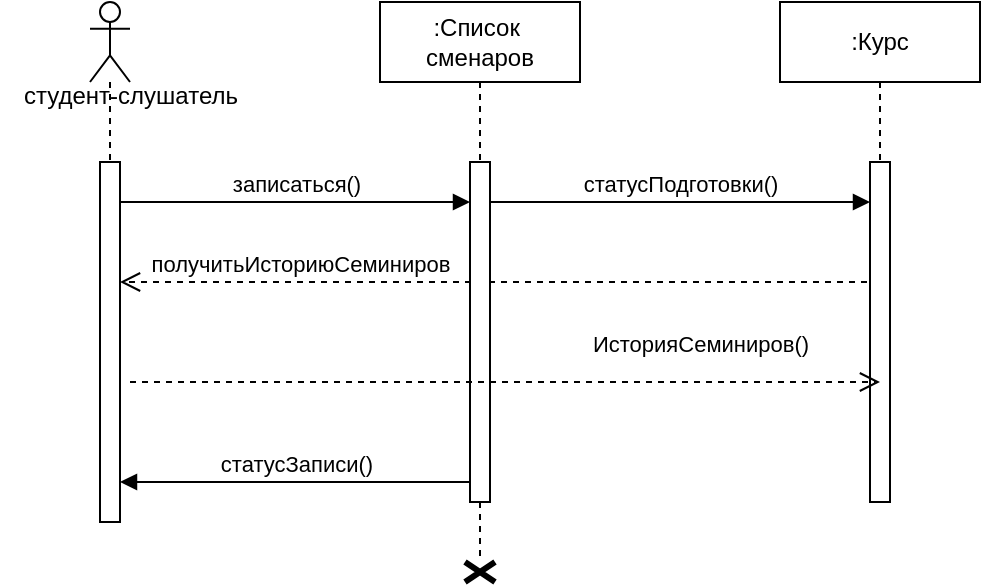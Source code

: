 <mxfile version="24.2.0" type="github">
  <diagram name="Page-1" id="2YBvvXClWsGukQMizWep">
    <mxGraphModel dx="397" dy="381" grid="1" gridSize="10" guides="1" tooltips="1" connect="1" arrows="1" fold="1" page="1" pageScale="1" pageWidth="850" pageHeight="1100" math="0" shadow="0">
      <root>
        <mxCell id="0" />
        <mxCell id="1" parent="0" />
        <mxCell id="aM9ryv3xv72pqoxQDRHE-7" value="записаться()" style="html=1;verticalAlign=bottom;endArrow=block;edgeStyle=elbowEdgeStyle;elbow=vertical;curved=0;rounded=0;" parent="1" edge="1">
          <mxGeometry relative="1" as="geometry">
            <mxPoint x="240" y="200" as="sourcePoint" />
            <Array as="points">
              <mxPoint x="325" y="200" />
            </Array>
            <mxPoint x="415" y="200" as="targetPoint" />
          </mxGeometry>
        </mxCell>
        <mxCell id="aM9ryv3xv72pqoxQDRHE-8" value="получитьИсториюСеминиров" style="html=1;verticalAlign=bottom;endArrow=open;dashed=1;endSize=8;edgeStyle=elbowEdgeStyle;elbow=vertical;curved=0;rounded=0;" parent="1" source="sHNFvOsKOOyoOKcfHzG6-4" target="sHNFvOsKOOyoOKcfHzG6-2" edge="1">
          <mxGeometry x="0.526" relative="1" as="geometry">
            <mxPoint x="240" y="240" as="targetPoint" />
            <Array as="points">
              <mxPoint x="260" y="240" />
            </Array>
            <mxPoint x="480" y="240" as="sourcePoint" />
            <mxPoint as="offset" />
          </mxGeometry>
        </mxCell>
        <mxCell id="aM9ryv3xv72pqoxQDRHE-9" value="статусЗаписи()" style="html=1;verticalAlign=bottom;endArrow=block;edgeStyle=elbowEdgeStyle;elbow=vertical;curved=0;rounded=0;" parent="1" edge="1">
          <mxGeometry relative="1" as="geometry">
            <mxPoint x="415" y="340" as="sourcePoint" />
            <Array as="points">
              <mxPoint x="340" y="340" />
            </Array>
            <mxPoint x="240" y="340" as="targetPoint" />
          </mxGeometry>
        </mxCell>
        <mxCell id="sHNFvOsKOOyoOKcfHzG6-3" value="" style="shape=umlLifeline;perimeter=lifelinePerimeter;whiteSpace=wrap;html=1;container=1;dropTarget=0;collapsible=0;recursiveResize=0;outlineConnect=0;portConstraint=eastwest;newEdgeStyle={&quot;curved&quot;:0,&quot;rounded&quot;:0};participant=umlActor;size=40;" vertex="1" parent="1">
          <mxGeometry x="225" y="100" width="20" height="260" as="geometry" />
        </mxCell>
        <mxCell id="sHNFvOsKOOyoOKcfHzG6-2" value="" style="html=1;points=[[0,0,0,0,5],[0,1,0,0,-5],[1,0,0,0,5],[1,1,0,0,-5]];perimeter=orthogonalPerimeter;outlineConnect=0;targetShapes=umlLifeline;portConstraint=eastwest;newEdgeStyle={&quot;curved&quot;:0,&quot;rounded&quot;:0};" vertex="1" parent="1">
          <mxGeometry x="230" y="180" width="10" height="180" as="geometry" />
        </mxCell>
        <mxCell id="aM9ryv3xv72pqoxQDRHE-5" value=":Список&amp;nbsp;&lt;div&gt;сменаров&lt;/div&gt;" style="shape=umlLifeline;perimeter=lifelinePerimeter;whiteSpace=wrap;html=1;container=0;dropTarget=0;collapsible=0;recursiveResize=0;outlineConnect=0;portConstraint=eastwest;newEdgeStyle={&quot;edgeStyle&quot;:&quot;elbowEdgeStyle&quot;,&quot;elbow&quot;:&quot;vertical&quot;,&quot;curved&quot;:0,&quot;rounded&quot;:0};" parent="1" vertex="1">
          <mxGeometry x="370" y="100" width="100" height="280" as="geometry" />
        </mxCell>
        <mxCell id="aM9ryv3xv72pqoxQDRHE-6" value="" style="html=1;points=[];perimeter=orthogonalPerimeter;outlineConnect=0;targetShapes=umlLifeline;portConstraint=eastwest;newEdgeStyle={&quot;edgeStyle&quot;:&quot;elbowEdgeStyle&quot;,&quot;elbow&quot;:&quot;vertical&quot;,&quot;curved&quot;:0,&quot;rounded&quot;:0};" parent="aM9ryv3xv72pqoxQDRHE-5" vertex="1">
          <mxGeometry x="45" y="80" width="10" height="170" as="geometry" />
        </mxCell>
        <mxCell id="sHNFvOsKOOyoOKcfHzG6-4" value=":Курс" style="shape=umlLifeline;perimeter=lifelinePerimeter;whiteSpace=wrap;html=1;container=1;dropTarget=0;collapsible=0;recursiveResize=0;outlineConnect=0;portConstraint=eastwest;newEdgeStyle={&quot;curved&quot;:0,&quot;rounded&quot;:0};size=40;" vertex="1" parent="1">
          <mxGeometry x="570" y="100" width="100" height="250" as="geometry" />
        </mxCell>
        <mxCell id="sHNFvOsKOOyoOKcfHzG6-5" value="" style="html=1;points=[[0,0,0,0,5],[0,1,0,0,-5],[1,0,0,0,5],[1,1,0,0,-5]];perimeter=orthogonalPerimeter;outlineConnect=0;targetShapes=umlLifeline;portConstraint=eastwest;newEdgeStyle={&quot;curved&quot;:0,&quot;rounded&quot;:0};" vertex="1" parent="sHNFvOsKOOyoOKcfHzG6-4">
          <mxGeometry x="45" y="80" width="10" height="170" as="geometry" />
        </mxCell>
        <mxCell id="sHNFvOsKOOyoOKcfHzG6-6" value="&lt;span style=&quot;font-size: 11px;&quot;&gt;ИсторияСеминиров()&lt;/span&gt;" style="html=1;verticalAlign=bottom;endArrow=open;dashed=1;endSize=8;curved=0;rounded=0;fontSize=12;" edge="1" parent="1">
          <mxGeometry x="0.52" y="10" relative="1" as="geometry">
            <mxPoint x="245" y="290" as="sourcePoint" />
            <mxPoint x="620" y="290" as="targetPoint" />
            <mxPoint as="offset" />
          </mxGeometry>
        </mxCell>
        <mxCell id="sHNFvOsKOOyoOKcfHzG6-9" value="статусПодготовки()" style="html=1;verticalAlign=bottom;endArrow=block;edgeStyle=elbowEdgeStyle;elbow=vertical;curved=0;rounded=0;" edge="1" parent="1" source="aM9ryv3xv72pqoxQDRHE-6">
          <mxGeometry relative="1" as="geometry">
            <mxPoint x="440" y="200" as="sourcePoint" />
            <Array as="points">
              <mxPoint x="525" y="200" />
            </Array>
            <mxPoint x="615" y="200" as="targetPoint" />
          </mxGeometry>
        </mxCell>
        <mxCell id="sHNFvOsKOOyoOKcfHzG6-10" value="" style="shape=umlDestroy;whiteSpace=wrap;html=1;strokeWidth=3;targetShapes=umlLifeline;" vertex="1" parent="1">
          <mxGeometry x="412.5" y="380" width="15" height="10" as="geometry" />
        </mxCell>
        <mxCell id="sHNFvOsKOOyoOKcfHzG6-11" value="&lt;span style=&quot;font-size: 12px;&quot;&gt;студент-слушатель&lt;/span&gt;" style="text;html=1;align=center;verticalAlign=middle;resizable=0;points=[];autosize=1;strokeColor=none;fillColor=none;fontSize=16;" vertex="1" parent="1">
          <mxGeometry x="180" y="130" width="130" height="30" as="geometry" />
        </mxCell>
      </root>
    </mxGraphModel>
  </diagram>
</mxfile>
